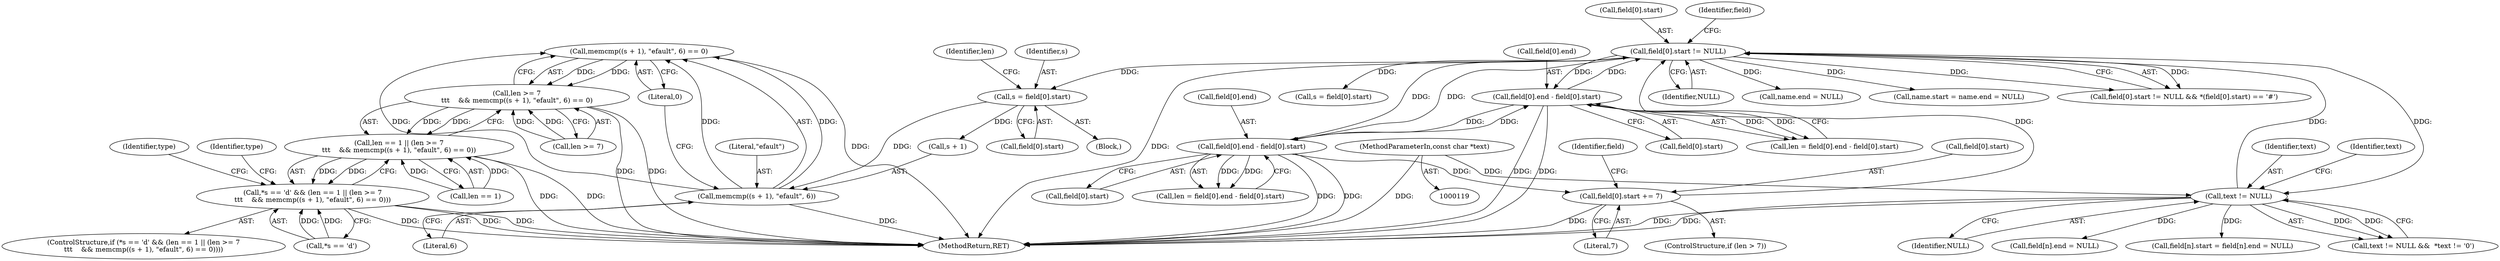 digraph "0_libarchive_15bf44fd2c1ad0e3fd87048b3fcc90c4dcff1175@API" {
"1000321" [label="(Call,memcmp((s + 1), \"efault\", 6) == 0)"];
"1000322" [label="(Call,memcmp((s + 1), \"efault\", 6))"];
"1000287" [label="(Call,s = field[0].start)"];
"1000243" [label="(Call,field[0].start != NULL)"];
"1000693" [label="(Call,field[0].end - field[0].start)"];
"1000296" [label="(Call,field[0].end - field[0].start)"];
"1000337" [label="(Call,field[0].start += 7)"];
"1000171" [label="(Call,text != NULL)"];
"1000121" [label="(MethodParameterIn,const char *text)"];
"1000317" [label="(Call,len >= 7\n\t\t\t    && memcmp((s + 1), \"efault\", 6) == 0)"];
"1000313" [label="(Call,len == 1 || (len >= 7\n\t\t\t    && memcmp((s + 1), \"efault\", 6) == 0))"];
"1000308" [label="(Call,*s == 'd' && (len == 1 || (len >= 7\n\t\t\t    && memcmp((s + 1), \"efault\", 6) == 0)))"];
"1000249" [label="(Identifier,NULL)"];
"1000302" [label="(Call,field[0].start)"];
"1000343" [label="(Literal,7)"];
"1000314" [label="(Call,len == 1)"];
"1000244" [label="(Call,field[0].start)"];
"1000326" [label="(Literal,\"efault\")"];
"1000693" [label="(Call,field[0].end - field[0].start)"];
"1000323" [label="(Call,s + 1)"];
"1000121" [label="(MethodParameterIn,const char *text)"];
"1000171" [label="(Call,text != NULL)"];
"1000338" [label="(Call,field[0].start)"];
"1000170" [label="(Call,text != NULL &&  *text != '\0')"];
"1000277" [label="(Call,name.end = NULL)"];
"1000694" [label="(Call,field[0].end)"];
"1000355" [label="(Identifier,field)"];
"1000333" [label="(ControlStructure,if (len > 7))"];
"1000331" [label="(Identifier,type)"];
"1000328" [label="(Literal,0)"];
"1000295" [label="(Identifier,len)"];
"1000307" [label="(ControlStructure,if (*s == 'd' && (len == 1 || (len >= 7\n\t\t\t    && memcmp((s + 1), \"efault\", 6) == 0))))"];
"1000337" [label="(Call,field[0].start += 7)"];
"1000273" [label="(Call,name.start = name.end = NULL)"];
"1000243" [label="(Call,field[0].start != NULL)"];
"1000254" [label="(Identifier,field)"];
"1000699" [label="(Call,field[0].start)"];
"1000172" [label="(Identifier,text)"];
"1000318" [label="(Call,len >= 7)"];
"1000350" [label="(Identifier,type)"];
"1000242" [label="(Call,field[0].start != NULL && *(field[0].start) == '#')"];
"1000294" [label="(Call,len = field[0].end - field[0].start)"];
"1000297" [label="(Call,field[0].end)"];
"1000321" [label="(Call,memcmp((s + 1), \"efault\", 6) == 0)"];
"1000691" [label="(Call,len = field[0].end - field[0].start)"];
"1000322" [label="(Call,memcmp((s + 1), \"efault\", 6))"];
"1000173" [label="(Identifier,NULL)"];
"1000234" [label="(Call,field[n].end = NULL)"];
"1000309" [label="(Call,*s == 'd')"];
"1000286" [label="(Block,)"];
"1000317" [label="(Call,len >= 7\n\t\t\t    && memcmp((s + 1), \"efault\", 6) == 0)"];
"1000313" [label="(Call,len == 1 || (len >= 7\n\t\t\t    && memcmp((s + 1), \"efault\", 6) == 0))"];
"1000228" [label="(Call,field[n].start = field[n].end = NULL)"];
"1000296" [label="(Call,field[0].end - field[0].start)"];
"1000327" [label="(Literal,6)"];
"1000176" [label="(Identifier,text)"];
"1000287" [label="(Call,s = field[0].start)"];
"1001007" [label="(MethodReturn,RET)"];
"1000308" [label="(Call,*s == 'd' && (len == 1 || (len >= 7\n\t\t\t    && memcmp((s + 1), \"efault\", 6) == 0)))"];
"1000289" [label="(Call,field[0].start)"];
"1000288" [label="(Identifier,s)"];
"1000684" [label="(Call,s = field[0].start)"];
"1000321" -> "1000317"  [label="AST: "];
"1000321" -> "1000328"  [label="CFG: "];
"1000322" -> "1000321"  [label="AST: "];
"1000328" -> "1000321"  [label="AST: "];
"1000317" -> "1000321"  [label="CFG: "];
"1000321" -> "1001007"  [label="DDG: "];
"1000321" -> "1000317"  [label="DDG: "];
"1000321" -> "1000317"  [label="DDG: "];
"1000322" -> "1000321"  [label="DDG: "];
"1000322" -> "1000321"  [label="DDG: "];
"1000322" -> "1000321"  [label="DDG: "];
"1000322" -> "1000327"  [label="CFG: "];
"1000323" -> "1000322"  [label="AST: "];
"1000326" -> "1000322"  [label="AST: "];
"1000327" -> "1000322"  [label="AST: "];
"1000328" -> "1000322"  [label="CFG: "];
"1000322" -> "1001007"  [label="DDG: "];
"1000287" -> "1000322"  [label="DDG: "];
"1000287" -> "1000286"  [label="AST: "];
"1000287" -> "1000289"  [label="CFG: "];
"1000288" -> "1000287"  [label="AST: "];
"1000289" -> "1000287"  [label="AST: "];
"1000295" -> "1000287"  [label="CFG: "];
"1000243" -> "1000287"  [label="DDG: "];
"1000287" -> "1000323"  [label="DDG: "];
"1000243" -> "1000242"  [label="AST: "];
"1000243" -> "1000249"  [label="CFG: "];
"1000244" -> "1000243"  [label="AST: "];
"1000249" -> "1000243"  [label="AST: "];
"1000254" -> "1000243"  [label="CFG: "];
"1000242" -> "1000243"  [label="CFG: "];
"1000243" -> "1001007"  [label="DDG: "];
"1000243" -> "1000171"  [label="DDG: "];
"1000243" -> "1000242"  [label="DDG: "];
"1000243" -> "1000242"  [label="DDG: "];
"1000693" -> "1000243"  [label="DDG: "];
"1000337" -> "1000243"  [label="DDG: "];
"1000296" -> "1000243"  [label="DDG: "];
"1000171" -> "1000243"  [label="DDG: "];
"1000243" -> "1000273"  [label="DDG: "];
"1000243" -> "1000277"  [label="DDG: "];
"1000243" -> "1000296"  [label="DDG: "];
"1000243" -> "1000684"  [label="DDG: "];
"1000243" -> "1000693"  [label="DDG: "];
"1000693" -> "1000691"  [label="AST: "];
"1000693" -> "1000699"  [label="CFG: "];
"1000694" -> "1000693"  [label="AST: "];
"1000699" -> "1000693"  [label="AST: "];
"1000691" -> "1000693"  [label="CFG: "];
"1000693" -> "1001007"  [label="DDG: "];
"1000693" -> "1001007"  [label="DDG: "];
"1000693" -> "1000296"  [label="DDG: "];
"1000693" -> "1000691"  [label="DDG: "];
"1000693" -> "1000691"  [label="DDG: "];
"1000296" -> "1000693"  [label="DDG: "];
"1000296" -> "1000294"  [label="AST: "];
"1000296" -> "1000302"  [label="CFG: "];
"1000297" -> "1000296"  [label="AST: "];
"1000302" -> "1000296"  [label="AST: "];
"1000294" -> "1000296"  [label="CFG: "];
"1000296" -> "1001007"  [label="DDG: "];
"1000296" -> "1001007"  [label="DDG: "];
"1000296" -> "1000294"  [label="DDG: "];
"1000296" -> "1000294"  [label="DDG: "];
"1000296" -> "1000337"  [label="DDG: "];
"1000337" -> "1000333"  [label="AST: "];
"1000337" -> "1000343"  [label="CFG: "];
"1000338" -> "1000337"  [label="AST: "];
"1000343" -> "1000337"  [label="AST: "];
"1000355" -> "1000337"  [label="CFG: "];
"1000337" -> "1001007"  [label="DDG: "];
"1000171" -> "1000170"  [label="AST: "];
"1000171" -> "1000173"  [label="CFG: "];
"1000172" -> "1000171"  [label="AST: "];
"1000173" -> "1000171"  [label="AST: "];
"1000176" -> "1000171"  [label="CFG: "];
"1000170" -> "1000171"  [label="CFG: "];
"1000171" -> "1001007"  [label="DDG: "];
"1000171" -> "1001007"  [label="DDG: "];
"1000171" -> "1000170"  [label="DDG: "];
"1000171" -> "1000170"  [label="DDG: "];
"1000121" -> "1000171"  [label="DDG: "];
"1000171" -> "1000228"  [label="DDG: "];
"1000171" -> "1000234"  [label="DDG: "];
"1000121" -> "1000119"  [label="AST: "];
"1000121" -> "1001007"  [label="DDG: "];
"1000317" -> "1000313"  [label="AST: "];
"1000317" -> "1000318"  [label="CFG: "];
"1000318" -> "1000317"  [label="AST: "];
"1000313" -> "1000317"  [label="CFG: "];
"1000317" -> "1001007"  [label="DDG: "];
"1000317" -> "1001007"  [label="DDG: "];
"1000317" -> "1000313"  [label="DDG: "];
"1000317" -> "1000313"  [label="DDG: "];
"1000318" -> "1000317"  [label="DDG: "];
"1000318" -> "1000317"  [label="DDG: "];
"1000313" -> "1000308"  [label="AST: "];
"1000313" -> "1000314"  [label="CFG: "];
"1000314" -> "1000313"  [label="AST: "];
"1000308" -> "1000313"  [label="CFG: "];
"1000313" -> "1001007"  [label="DDG: "];
"1000313" -> "1001007"  [label="DDG: "];
"1000313" -> "1000308"  [label="DDG: "];
"1000313" -> "1000308"  [label="DDG: "];
"1000314" -> "1000313"  [label="DDG: "];
"1000314" -> "1000313"  [label="DDG: "];
"1000308" -> "1000307"  [label="AST: "];
"1000308" -> "1000309"  [label="CFG: "];
"1000309" -> "1000308"  [label="AST: "];
"1000331" -> "1000308"  [label="CFG: "];
"1000350" -> "1000308"  [label="CFG: "];
"1000308" -> "1001007"  [label="DDG: "];
"1000308" -> "1001007"  [label="DDG: "];
"1000308" -> "1001007"  [label="DDG: "];
"1000309" -> "1000308"  [label="DDG: "];
"1000309" -> "1000308"  [label="DDG: "];
}
